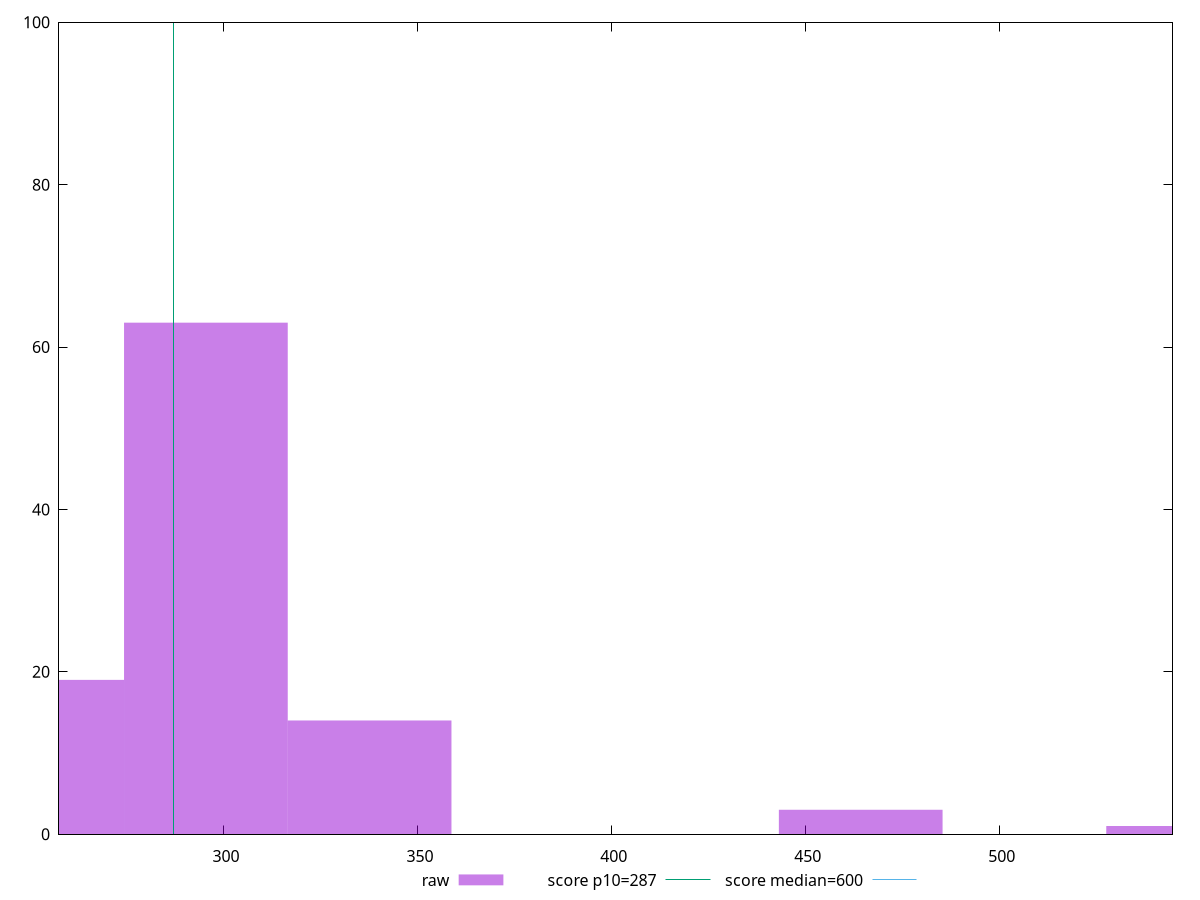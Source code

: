reset

$raw <<EOF
295.3613269441384 63
253.16685166640434 19
337.55580222187245 14
464.1392280550746 3
548.5281786105427 1
EOF

set key outside below
set boxwidth 42.19447527773406
set xrange [257.5:544.5]
set yrange [0:100]
set trange [0:100]
set style fill transparent solid 0.5 noborder

set parametric
set terminal svg size 640, 490 enhanced background rgb 'white'
set output "reprap/total-blocking-time/samples/pages+cached+noexternal/raw/histogram.svg"

plot $raw title "raw" with boxes, \
     287,t title "score p10=287", \
     600,t title "score median=600"

reset
